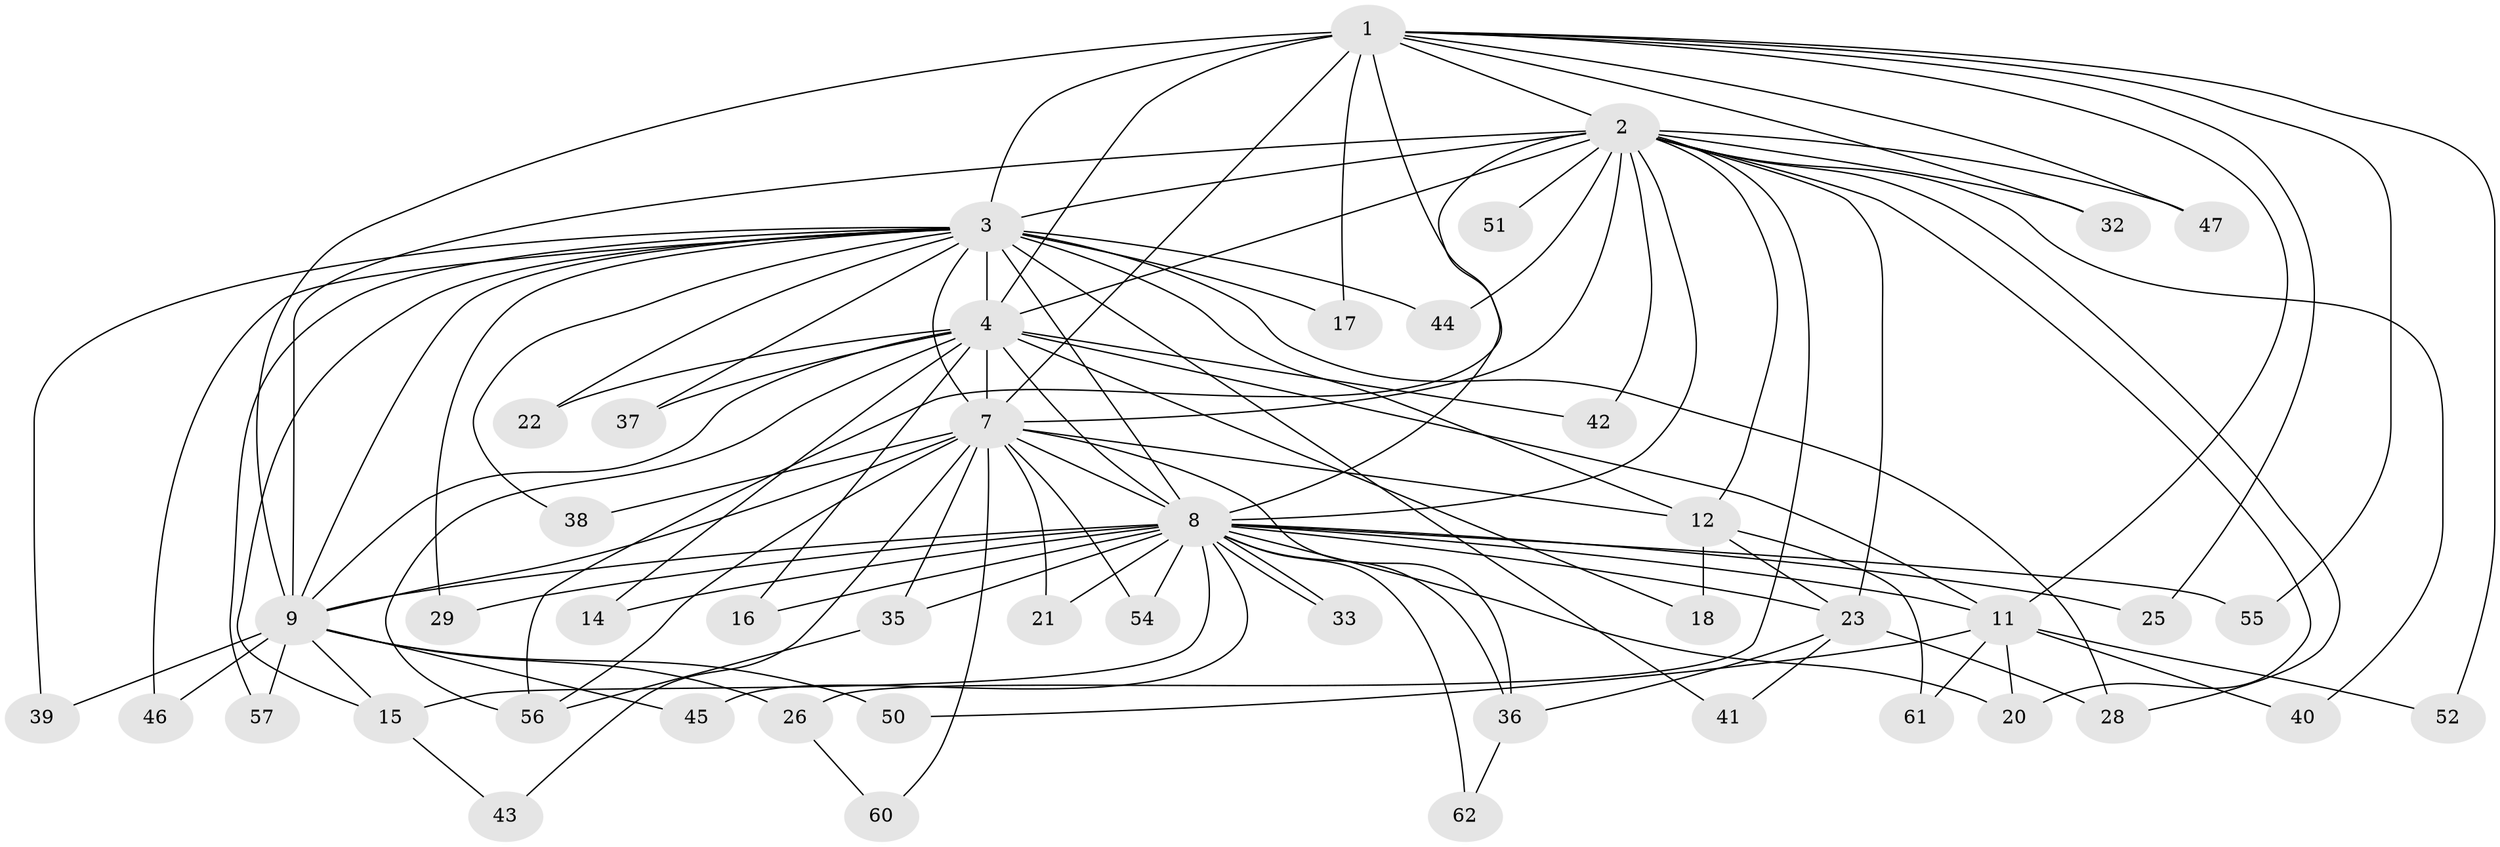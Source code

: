// Generated by graph-tools (version 1.1) at 2025/51/02/27/25 19:51:48]
// undirected, 47 vertices, 109 edges
graph export_dot {
graph [start="1"]
  node [color=gray90,style=filled];
  1 [super="+19"];
  2 [super="+6"];
  3 [super="+5"];
  4 [super="+31"];
  7 [super="+63"];
  8 [super="+10"];
  9 [super="+27"];
  11 [super="+48"];
  12 [super="+13"];
  14;
  15 [super="+49"];
  16;
  17;
  18 [super="+30"];
  20 [super="+34"];
  21;
  22;
  23 [super="+24"];
  25;
  26;
  28 [super="+53"];
  29;
  32;
  33;
  35;
  36 [super="+58"];
  37;
  38;
  39;
  40;
  41;
  42;
  43;
  44;
  45;
  46;
  47;
  50;
  51;
  52;
  54;
  55;
  56 [super="+59"];
  57;
  60;
  61;
  62;
  1 -- 2 [weight=2];
  1 -- 3 [weight=3];
  1 -- 4;
  1 -- 7;
  1 -- 8 [weight=2];
  1 -- 9 [weight=2];
  1 -- 11;
  1 -- 17;
  1 -- 25;
  1 -- 32;
  1 -- 47;
  1 -- 52;
  1 -- 55;
  2 -- 3 [weight=4];
  2 -- 4 [weight=2];
  2 -- 7 [weight=2];
  2 -- 8 [weight=4];
  2 -- 9 [weight=2];
  2 -- 26;
  2 -- 42;
  2 -- 44;
  2 -- 47;
  2 -- 51 [weight=2];
  2 -- 56;
  2 -- 32;
  2 -- 40;
  2 -- 20;
  2 -- 23;
  2 -- 28;
  2 -- 12;
  3 -- 4 [weight=2];
  3 -- 7 [weight=2];
  3 -- 8 [weight=4];
  3 -- 9 [weight=2];
  3 -- 17;
  3 -- 28;
  3 -- 29;
  3 -- 37;
  3 -- 38;
  3 -- 44;
  3 -- 46;
  3 -- 39;
  3 -- 41;
  3 -- 12;
  3 -- 22;
  3 -- 57;
  3 -- 15;
  4 -- 7;
  4 -- 8 [weight=2];
  4 -- 9;
  4 -- 11;
  4 -- 14;
  4 -- 16;
  4 -- 18 [weight=2];
  4 -- 22;
  4 -- 37;
  4 -- 42;
  4 -- 56;
  7 -- 8 [weight=2];
  7 -- 9;
  7 -- 12;
  7 -- 21;
  7 -- 35;
  7 -- 36;
  7 -- 38;
  7 -- 43;
  7 -- 54;
  7 -- 60;
  7 -- 56;
  8 -- 9 [weight=2];
  8 -- 14;
  8 -- 15;
  8 -- 16;
  8 -- 21;
  8 -- 29;
  8 -- 33;
  8 -- 33;
  8 -- 35;
  8 -- 36;
  8 -- 45;
  8 -- 54;
  8 -- 55;
  8 -- 62;
  8 -- 11;
  8 -- 25;
  8 -- 20;
  8 -- 23;
  9 -- 15;
  9 -- 26;
  9 -- 39;
  9 -- 46;
  9 -- 50;
  9 -- 57;
  9 -- 45;
  11 -- 20;
  11 -- 40;
  11 -- 50;
  11 -- 52;
  11 -- 61;
  12 -- 23;
  12 -- 61;
  12 -- 18;
  15 -- 43;
  23 -- 41;
  23 -- 28;
  23 -- 36;
  26 -- 60;
  35 -- 56;
  36 -- 62;
}
